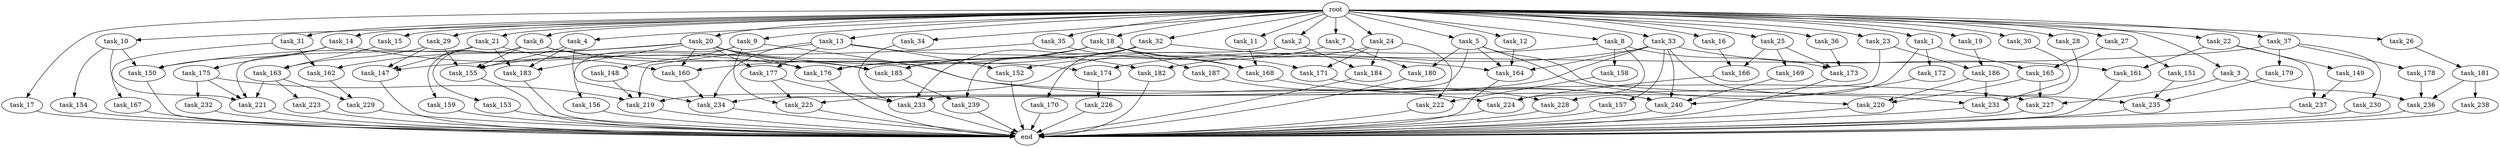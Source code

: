 digraph G {
  root [size="0.000000"];
  task_1 [size="102.400000"];
  task_2 [size="102.400000"];
  task_3 [size="102.400000"];
  task_4 [size="102.400000"];
  task_5 [size="102.400000"];
  task_6 [size="102.400000"];
  task_7 [size="102.400000"];
  task_8 [size="102.400000"];
  task_9 [size="102.400000"];
  task_10 [size="102.400000"];
  task_11 [size="102.400000"];
  task_12 [size="102.400000"];
  task_13 [size="102.400000"];
  task_14 [size="102.400000"];
  task_15 [size="102.400000"];
  task_16 [size="102.400000"];
  task_17 [size="102.400000"];
  task_18 [size="102.400000"];
  task_19 [size="102.400000"];
  task_20 [size="102.400000"];
  task_21 [size="102.400000"];
  task_22 [size="102.400000"];
  task_23 [size="102.400000"];
  task_24 [size="102.400000"];
  task_25 [size="102.400000"];
  task_26 [size="102.400000"];
  task_27 [size="102.400000"];
  task_28 [size="102.400000"];
  task_29 [size="102.400000"];
  task_30 [size="102.400000"];
  task_31 [size="102.400000"];
  task_32 [size="102.400000"];
  task_33 [size="102.400000"];
  task_34 [size="102.400000"];
  task_35 [size="102.400000"];
  task_36 [size="102.400000"];
  task_37 [size="102.400000"];
  task_147 [size="86758339379.200012"];
  task_148 [size="85899345920.000000"];
  task_149 [size="13743895347.200001"];
  task_150 [size="79886391705.600006"];
  task_151 [size="30923764531.200001"];
  task_152 [size="93630287052.800003"];
  task_153 [size="7730941132.800000"];
  task_154 [size="21474836480.000000"];
  task_155 [size="166644731084.800018"];
  task_156 [size="85899345920.000000"];
  task_157 [size="7730941132.800000"];
  task_158 [size="69578470195.199997"];
  task_159 [size="7730941132.800000"];
  task_160 [size="103079215104.000000"];
  task_161 [size="21474836480.000000"];
  task_162 [size="24910810316.800003"];
  task_163 [size="58411555225.600006"];
  task_164 [size="193273528320.000000"];
  task_165 [size="44667659878.400002"];
  task_166 [size="97066260889.600006"];
  task_167 [size="21474836480.000000"];
  task_168 [size="210453397504.000000"];
  task_169 [size="54975581388.800003"];
  task_170 [size="85899345920.000000"];
  task_171 [size="171798691840.000000"];
  task_172 [size="13743895347.200001"];
  task_173 [size="132284992716.800003"];
  task_174 [size="15461882265.600000"];
  task_175 [size="54975581388.800003"];
  task_176 [size="213889371340.800018"];
  task_177 [size="11166914969.600000"];
  task_178 [size="69578470195.199997"];
  task_179 [size="69578470195.199997"];
  task_180 [size="171798691840.000000"];
  task_181 [size="13743895347.200001"];
  task_182 [size="77309411328.000000"];
  task_183 [size="86758339379.200012"];
  task_184 [size="116823110451.200012"];
  task_185 [size="182965606809.600006"];
  task_186 [size="100502234726.400009"];
  task_187 [size="85899345920.000000"];
  task_219 [size="149464861900.800018"];
  task_220 [size="97066260889.600006"];
  task_221 [size="103938208563.200012"];
  task_222 [size="99643241267.200012"];
  task_223 [size="54975581388.800003"];
  task_224 [size="158913789952.000000"];
  task_225 [size="163208757248.000000"];
  task_226 [size="7730941132.800000"];
  task_227 [size="53257594470.400002"];
  task_228 [size="55834574848.000000"];
  task_229 [size="62706522521.600006"];
  task_230 [size="69578470195.199997"];
  task_231 [size="36077725286.400002"];
  task_232 [size="13743895347.200001"];
  task_233 [size="232787227443.200012"];
  task_234 [size="232787227443.200012"];
  task_235 [size="141733920768.000000"];
  task_236 [size="59270548684.800003"];
  task_237 [size="17179869184.000000"];
  task_238 [size="13743895347.200001"];
  task_239 [size="38654705664.000000"];
  task_240 [size="165785737625.600006"];
  end [size="0.000000"];

  root -> task_1 [size="1.000000"];
  root -> task_2 [size="1.000000"];
  root -> task_3 [size="1.000000"];
  root -> task_4 [size="1.000000"];
  root -> task_5 [size="1.000000"];
  root -> task_6 [size="1.000000"];
  root -> task_7 [size="1.000000"];
  root -> task_8 [size="1.000000"];
  root -> task_9 [size="1.000000"];
  root -> task_10 [size="1.000000"];
  root -> task_11 [size="1.000000"];
  root -> task_12 [size="1.000000"];
  root -> task_13 [size="1.000000"];
  root -> task_14 [size="1.000000"];
  root -> task_15 [size="1.000000"];
  root -> task_16 [size="1.000000"];
  root -> task_17 [size="1.000000"];
  root -> task_18 [size="1.000000"];
  root -> task_19 [size="1.000000"];
  root -> task_20 [size="1.000000"];
  root -> task_21 [size="1.000000"];
  root -> task_22 [size="1.000000"];
  root -> task_23 [size="1.000000"];
  root -> task_24 [size="1.000000"];
  root -> task_25 [size="1.000000"];
  root -> task_26 [size="1.000000"];
  root -> task_27 [size="1.000000"];
  root -> task_28 [size="1.000000"];
  root -> task_29 [size="1.000000"];
  root -> task_30 [size="1.000000"];
  root -> task_31 [size="1.000000"];
  root -> task_32 [size="1.000000"];
  root -> task_33 [size="1.000000"];
  root -> task_34 [size="1.000000"];
  root -> task_35 [size="1.000000"];
  root -> task_36 [size="1.000000"];
  root -> task_37 [size="1.000000"];
  task_1 -> task_165 [size="134217728.000000"];
  task_1 -> task_172 [size="134217728.000000"];
  task_1 -> task_228 [size="134217728.000000"];
  task_2 -> task_184 [size="301989888.000000"];
  task_2 -> task_239 [size="301989888.000000"];
  task_3 -> task_227 [size="411041792.000000"];
  task_3 -> task_236 [size="411041792.000000"];
  task_4 -> task_155 [size="679477248.000000"];
  task_4 -> task_183 [size="679477248.000000"];
  task_4 -> task_234 [size="679477248.000000"];
  task_5 -> task_164 [size="838860800.000000"];
  task_5 -> task_180 [size="838860800.000000"];
  task_5 -> task_220 [size="838860800.000000"];
  task_5 -> task_234 [size="838860800.000000"];
  task_5 -> task_235 [size="838860800.000000"];
  task_6 -> task_153 [size="75497472.000000"];
  task_6 -> task_155 [size="75497472.000000"];
  task_6 -> task_159 [size="75497472.000000"];
  task_6 -> task_174 [size="75497472.000000"];
  task_6 -> task_185 [size="75497472.000000"];
  task_7 -> task_152 [size="838860800.000000"];
  task_7 -> task_180 [size="838860800.000000"];
  task_8 -> task_158 [size="679477248.000000"];
  task_8 -> task_173 [size="679477248.000000"];
  task_8 -> task_182 [size="679477248.000000"];
  task_8 -> task_224 [size="679477248.000000"];
  task_9 -> task_148 [size="838860800.000000"];
  task_9 -> task_156 [size="838860800.000000"];
  task_9 -> task_224 [size="838860800.000000"];
  task_9 -> task_225 [size="838860800.000000"];
  task_10 -> task_150 [size="209715200.000000"];
  task_10 -> task_154 [size="209715200.000000"];
  task_10 -> task_221 [size="209715200.000000"];
  task_11 -> task_168 [size="536870912.000000"];
  task_12 -> task_164 [size="134217728.000000"];
  task_13 -> task_152 [size="75497472.000000"];
  task_13 -> task_177 [size="75497472.000000"];
  task_13 -> task_182 [size="75497472.000000"];
  task_13 -> task_219 [size="75497472.000000"];
  task_13 -> task_234 [size="75497472.000000"];
  task_14 -> task_150 [size="536870912.000000"];
  task_14 -> task_175 [size="536870912.000000"];
  task_14 -> task_176 [size="536870912.000000"];
  task_15 -> task_163 [size="536870912.000000"];
  task_16 -> task_166 [size="411041792.000000"];
  task_17 -> end [size="1.000000"];
  task_18 -> task_155 [size="838860800.000000"];
  task_18 -> task_168 [size="838860800.000000"];
  task_18 -> task_171 [size="838860800.000000"];
  task_18 -> task_176 [size="838860800.000000"];
  task_18 -> task_185 [size="838860800.000000"];
  task_18 -> task_187 [size="838860800.000000"];
  task_19 -> task_186 [size="301989888.000000"];
  task_20 -> task_150 [size="33554432.000000"];
  task_20 -> task_160 [size="33554432.000000"];
  task_20 -> task_162 [size="33554432.000000"];
  task_20 -> task_176 [size="33554432.000000"];
  task_20 -> task_177 [size="33554432.000000"];
  task_20 -> task_183 [size="33554432.000000"];
  task_20 -> task_185 [size="33554432.000000"];
  task_20 -> task_227 [size="33554432.000000"];
  task_21 -> task_147 [size="134217728.000000"];
  task_21 -> task_160 [size="134217728.000000"];
  task_21 -> task_183 [size="134217728.000000"];
  task_21 -> task_221 [size="134217728.000000"];
  task_22 -> task_149 [size="134217728.000000"];
  task_22 -> task_161 [size="134217728.000000"];
  task_22 -> task_237 [size="134217728.000000"];
  task_23 -> task_186 [size="679477248.000000"];
  task_23 -> task_233 [size="679477248.000000"];
  task_24 -> task_171 [size="838860800.000000"];
  task_24 -> task_184 [size="838860800.000000"];
  task_24 -> task_219 [size="838860800.000000"];
  task_24 -> task_222 [size="838860800.000000"];
  task_25 -> task_166 [size="536870912.000000"];
  task_25 -> task_169 [size="536870912.000000"];
  task_25 -> task_173 [size="536870912.000000"];
  task_26 -> task_181 [size="134217728.000000"];
  task_27 -> task_151 [size="301989888.000000"];
  task_27 -> task_165 [size="301989888.000000"];
  task_28 -> task_231 [size="209715200.000000"];
  task_29 -> task_147 [size="33554432.000000"];
  task_29 -> task_155 [size="33554432.000000"];
  task_29 -> task_163 [size="33554432.000000"];
  task_30 -> task_231 [size="33554432.000000"];
  task_31 -> task_162 [size="209715200.000000"];
  task_31 -> task_167 [size="209715200.000000"];
  task_32 -> task_160 [size="838860800.000000"];
  task_32 -> task_164 [size="838860800.000000"];
  task_32 -> task_170 [size="838860800.000000"];
  task_32 -> task_185 [size="838860800.000000"];
  task_32 -> task_233 [size="838860800.000000"];
  task_33 -> task_157 [size="75497472.000000"];
  task_33 -> task_161 [size="75497472.000000"];
  task_33 -> task_164 [size="75497472.000000"];
  task_33 -> task_174 [size="75497472.000000"];
  task_33 -> task_225 [size="75497472.000000"];
  task_33 -> task_231 [size="75497472.000000"];
  task_33 -> task_240 [size="75497472.000000"];
  task_34 -> task_233 [size="75497472.000000"];
  task_35 -> task_147 [size="679477248.000000"];
  task_35 -> task_168 [size="679477248.000000"];
  task_36 -> task_173 [size="75497472.000000"];
  task_37 -> task_176 [size="679477248.000000"];
  task_37 -> task_178 [size="679477248.000000"];
  task_37 -> task_179 [size="679477248.000000"];
  task_37 -> task_230 [size="679477248.000000"];
  task_147 -> end [size="1.000000"];
  task_148 -> task_219 [size="411041792.000000"];
  task_149 -> task_237 [size="33554432.000000"];
  task_150 -> end [size="1.000000"];
  task_151 -> task_235 [size="134217728.000000"];
  task_152 -> end [size="1.000000"];
  task_153 -> end [size="1.000000"];
  task_154 -> end [size="1.000000"];
  task_155 -> end [size="1.000000"];
  task_156 -> end [size="1.000000"];
  task_157 -> end [size="1.000000"];
  task_158 -> task_222 [size="134217728.000000"];
  task_159 -> end [size="1.000000"];
  task_160 -> task_234 [size="679477248.000000"];
  task_161 -> end [size="1.000000"];
  task_162 -> task_229 [size="75497472.000000"];
  task_163 -> task_221 [size="536870912.000000"];
  task_163 -> task_223 [size="536870912.000000"];
  task_163 -> task_229 [size="536870912.000000"];
  task_164 -> end [size="1.000000"];
  task_165 -> task_220 [size="75497472.000000"];
  task_165 -> task_227 [size="75497472.000000"];
  task_166 -> task_224 [size="33554432.000000"];
  task_167 -> end [size="1.000000"];
  task_168 -> task_240 [size="536870912.000000"];
  task_169 -> task_240 [size="33554432.000000"];
  task_170 -> end [size="1.000000"];
  task_171 -> task_240 [size="838860800.000000"];
  task_172 -> task_240 [size="134217728.000000"];
  task_173 -> end [size="1.000000"];
  task_174 -> task_226 [size="75497472.000000"];
  task_175 -> task_219 [size="134217728.000000"];
  task_175 -> task_221 [size="134217728.000000"];
  task_175 -> task_232 [size="134217728.000000"];
  task_176 -> end [size="1.000000"];
  task_177 -> task_225 [size="679477248.000000"];
  task_177 -> task_233 [size="679477248.000000"];
  task_178 -> task_236 [size="33554432.000000"];
  task_179 -> task_235 [size="411041792.000000"];
  task_180 -> end [size="1.000000"];
  task_181 -> task_236 [size="134217728.000000"];
  task_181 -> task_238 [size="134217728.000000"];
  task_182 -> end [size="1.000000"];
  task_183 -> end [size="1.000000"];
  task_184 -> end [size="1.000000"];
  task_185 -> task_239 [size="75497472.000000"];
  task_186 -> task_220 [size="33554432.000000"];
  task_186 -> task_231 [size="33554432.000000"];
  task_187 -> task_228 [size="411041792.000000"];
  task_219 -> end [size="1.000000"];
  task_220 -> end [size="1.000000"];
  task_221 -> end [size="1.000000"];
  task_222 -> end [size="1.000000"];
  task_223 -> end [size="1.000000"];
  task_224 -> end [size="1.000000"];
  task_225 -> end [size="1.000000"];
  task_226 -> end [size="1.000000"];
  task_227 -> end [size="1.000000"];
  task_228 -> end [size="1.000000"];
  task_229 -> end [size="1.000000"];
  task_230 -> end [size="1.000000"];
  task_231 -> end [size="1.000000"];
  task_232 -> end [size="1.000000"];
  task_233 -> end [size="1.000000"];
  task_234 -> end [size="1.000000"];
  task_235 -> end [size="1.000000"];
  task_236 -> end [size="1.000000"];
  task_237 -> end [size="1.000000"];
  task_238 -> end [size="1.000000"];
  task_239 -> end [size="1.000000"];
  task_240 -> end [size="1.000000"];
}
